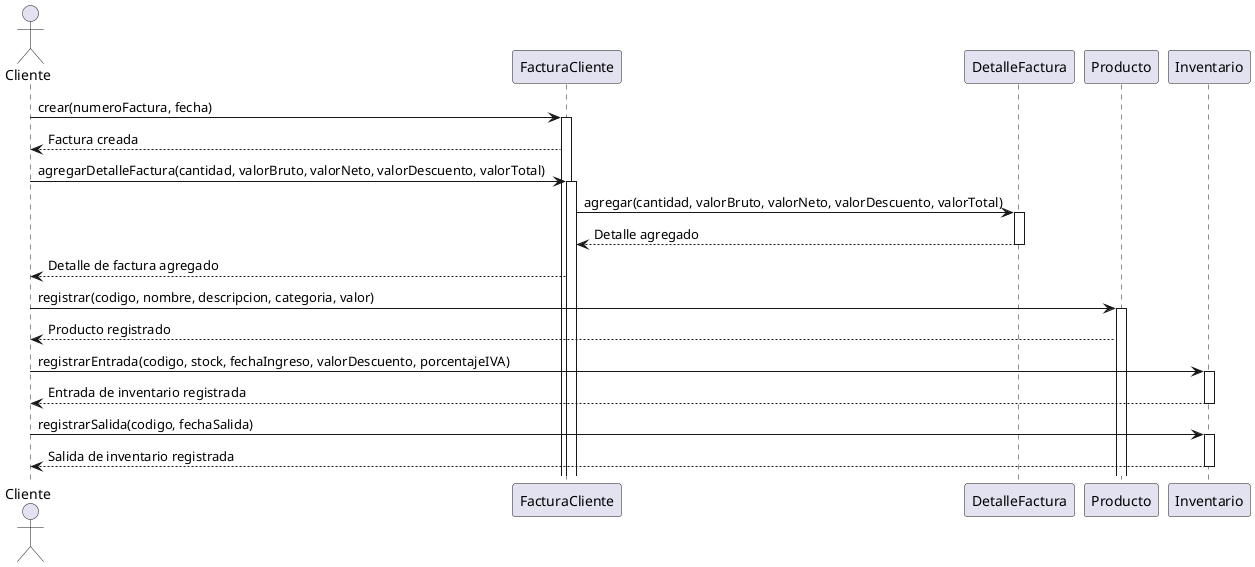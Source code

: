 @startuml
actor Cliente
participant "FacturaCliente" as FC
participant "DetalleFactura" as DF
participant Producto
participant Inventario

Cliente -> FC : crear(numeroFactura, fecha)
activate FC
FC --> Cliente : Factura creada

Cliente -> FC : agregarDetalleFactura(cantidad, valorBruto, valorNeto, valorDescuento, valorTotal)
activate FC
FC -> DF : agregar(cantidad, valorBruto, valorNeto, valorDescuento, valorTotal)
activate DF
DF --> FC : Detalle agregado
deactivate DF
FC --> Cliente : Detalle de factura agregado

Cliente -> Producto : registrar(codigo, nombre, descripcion, categoria, valor)
activate Producto
Producto --> Cliente : Producto registrado

Cliente -> Inventario : registrarEntrada(codigo, stock, fechaIngreso, valorDescuento, porcentajeIVA)
activate Inventario
Inventario --> Cliente : Entrada de inventario registrada
deactivate Inventario

Cliente -> Inventario : registrarSalida(codigo, fechaSalida)
activate Inventario
Inventario --> Cliente : Salida de inventario registrada
deactivate Inventario

@enduml

